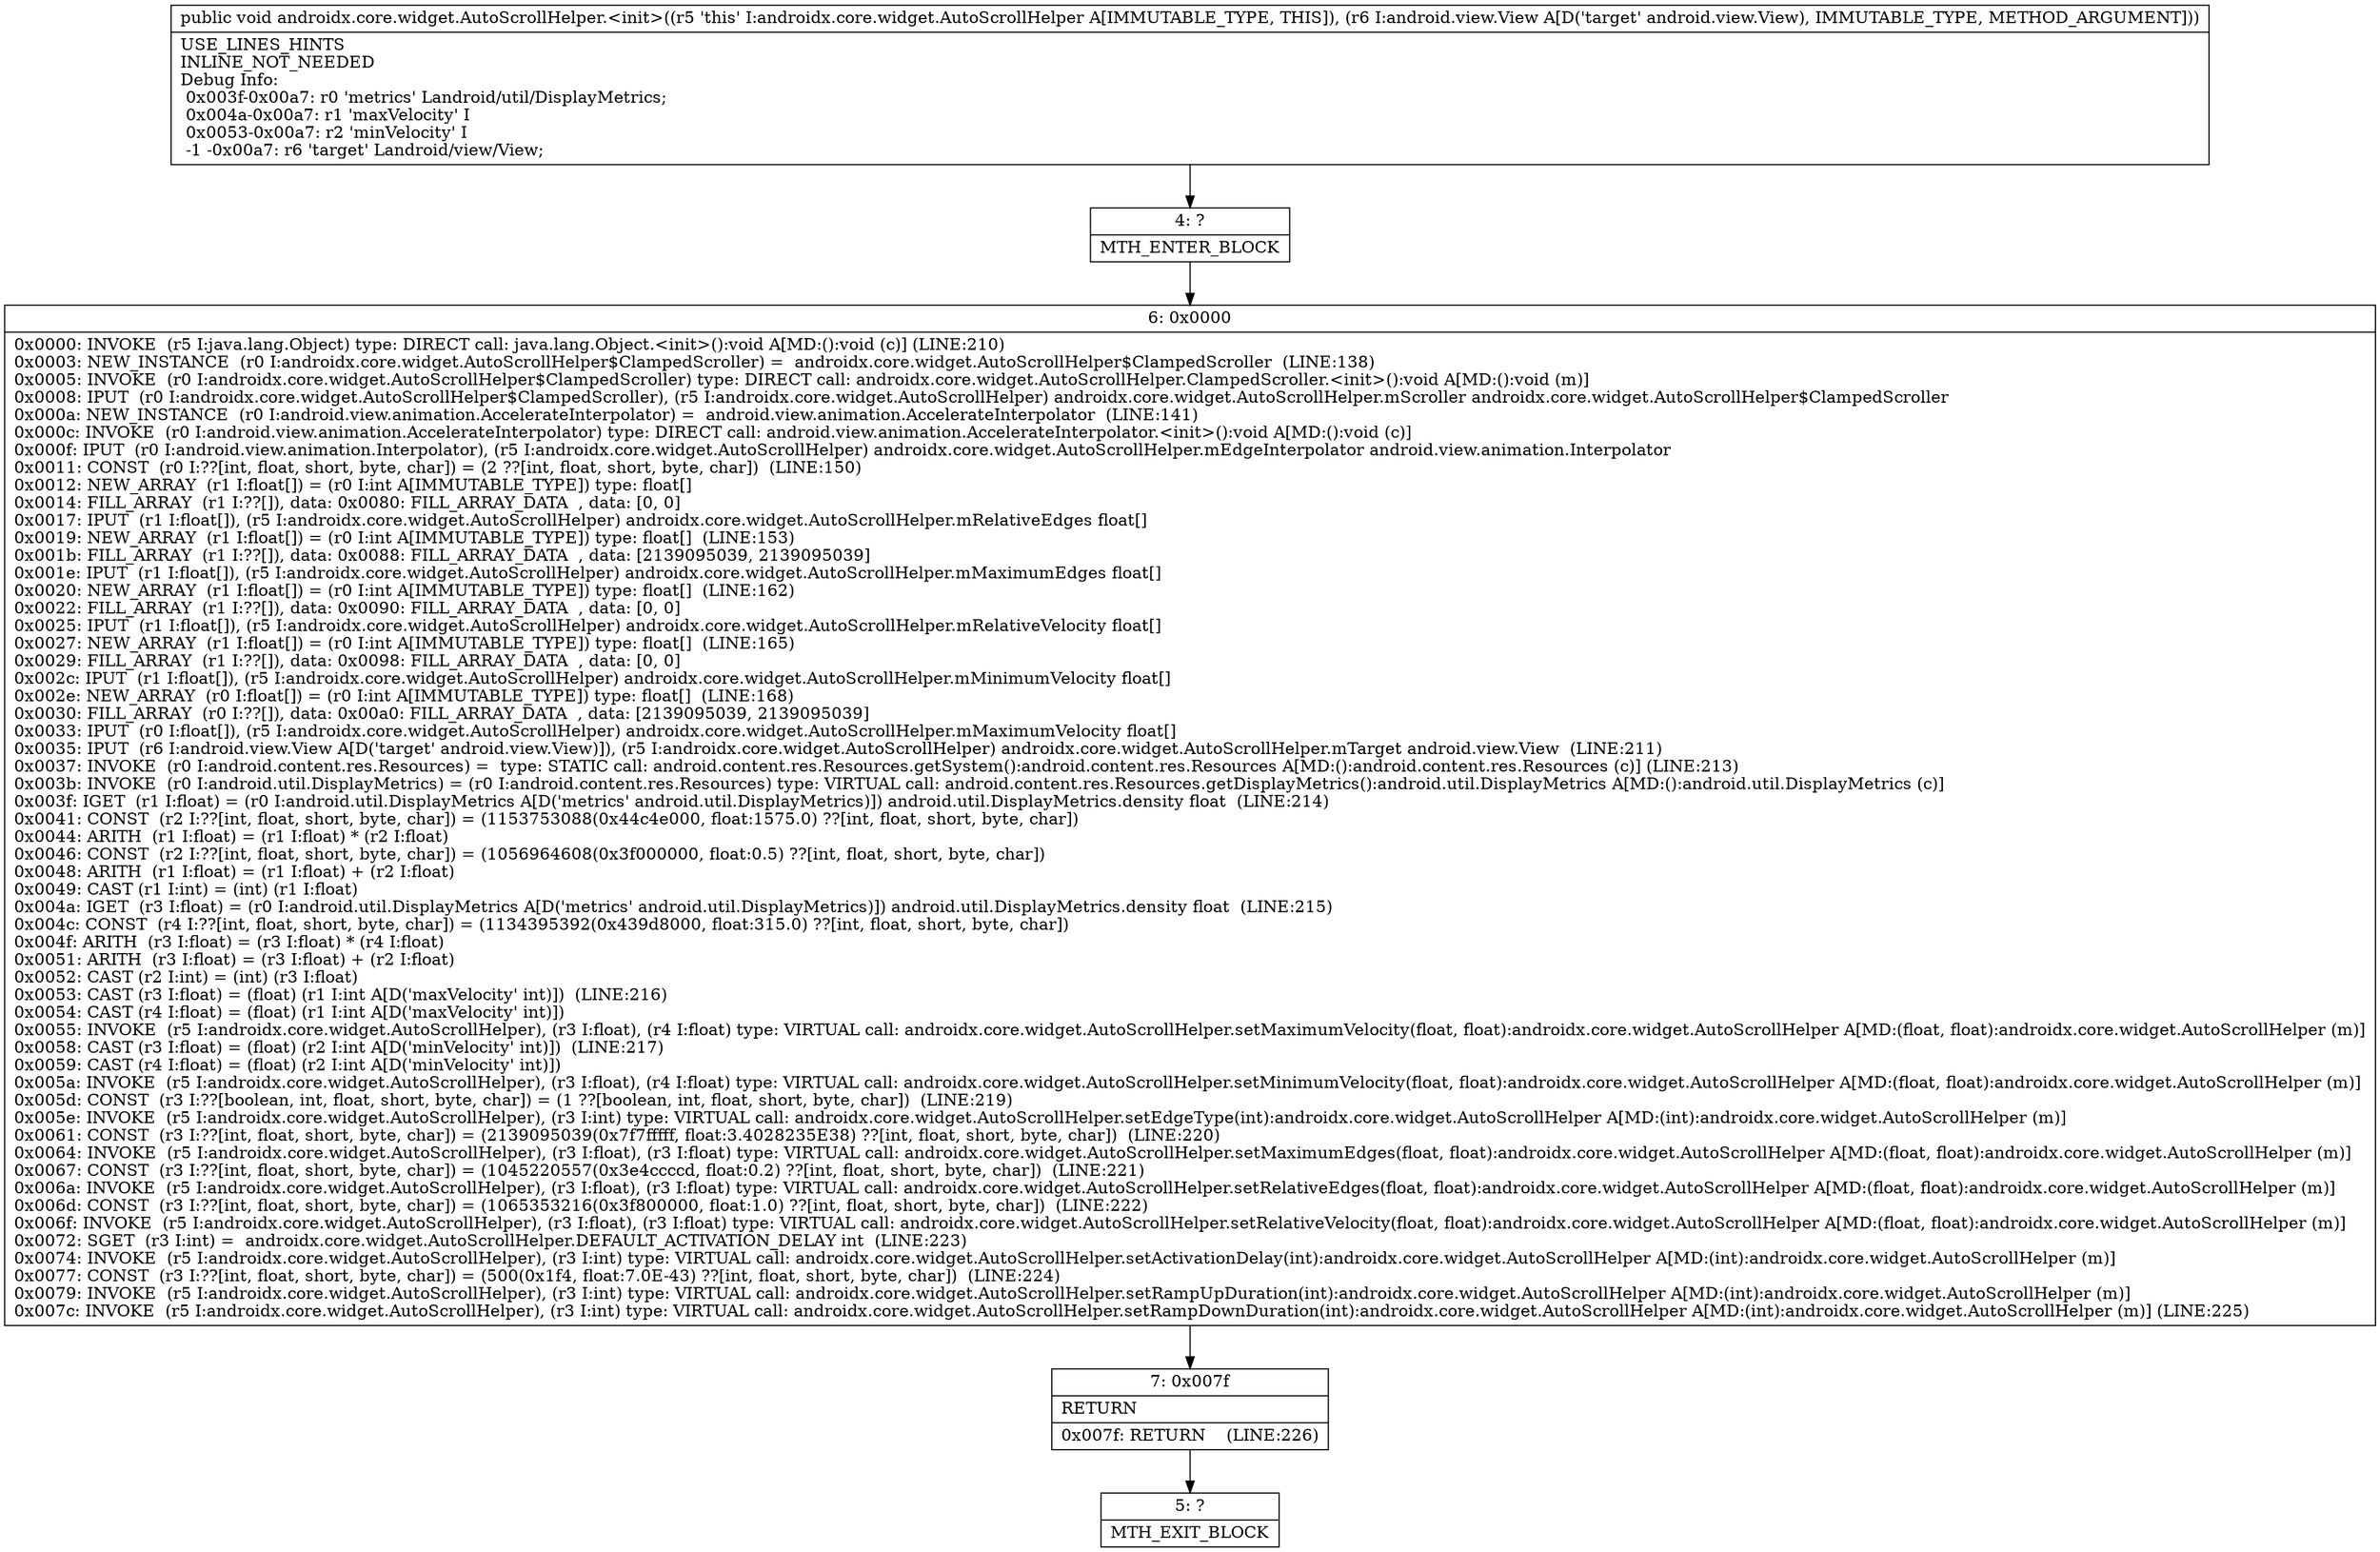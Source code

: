 digraph "CFG forandroidx.core.widget.AutoScrollHelper.\<init\>(Landroid\/view\/View;)V" {
Node_4 [shape=record,label="{4\:\ ?|MTH_ENTER_BLOCK\l}"];
Node_6 [shape=record,label="{6\:\ 0x0000|0x0000: INVOKE  (r5 I:java.lang.Object) type: DIRECT call: java.lang.Object.\<init\>():void A[MD:():void (c)] (LINE:210)\l0x0003: NEW_INSTANCE  (r0 I:androidx.core.widget.AutoScrollHelper$ClampedScroller) =  androidx.core.widget.AutoScrollHelper$ClampedScroller  (LINE:138)\l0x0005: INVOKE  (r0 I:androidx.core.widget.AutoScrollHelper$ClampedScroller) type: DIRECT call: androidx.core.widget.AutoScrollHelper.ClampedScroller.\<init\>():void A[MD:():void (m)]\l0x0008: IPUT  (r0 I:androidx.core.widget.AutoScrollHelper$ClampedScroller), (r5 I:androidx.core.widget.AutoScrollHelper) androidx.core.widget.AutoScrollHelper.mScroller androidx.core.widget.AutoScrollHelper$ClampedScroller \l0x000a: NEW_INSTANCE  (r0 I:android.view.animation.AccelerateInterpolator) =  android.view.animation.AccelerateInterpolator  (LINE:141)\l0x000c: INVOKE  (r0 I:android.view.animation.AccelerateInterpolator) type: DIRECT call: android.view.animation.AccelerateInterpolator.\<init\>():void A[MD:():void (c)]\l0x000f: IPUT  (r0 I:android.view.animation.Interpolator), (r5 I:androidx.core.widget.AutoScrollHelper) androidx.core.widget.AutoScrollHelper.mEdgeInterpolator android.view.animation.Interpolator \l0x0011: CONST  (r0 I:??[int, float, short, byte, char]) = (2 ??[int, float, short, byte, char])  (LINE:150)\l0x0012: NEW_ARRAY  (r1 I:float[]) = (r0 I:int A[IMMUTABLE_TYPE]) type: float[] \l0x0014: FILL_ARRAY  (r1 I:??[]), data: 0x0080: FILL_ARRAY_DATA  , data: [0, 0] \l0x0017: IPUT  (r1 I:float[]), (r5 I:androidx.core.widget.AutoScrollHelper) androidx.core.widget.AutoScrollHelper.mRelativeEdges float[] \l0x0019: NEW_ARRAY  (r1 I:float[]) = (r0 I:int A[IMMUTABLE_TYPE]) type: float[]  (LINE:153)\l0x001b: FILL_ARRAY  (r1 I:??[]), data: 0x0088: FILL_ARRAY_DATA  , data: [2139095039, 2139095039] \l0x001e: IPUT  (r1 I:float[]), (r5 I:androidx.core.widget.AutoScrollHelper) androidx.core.widget.AutoScrollHelper.mMaximumEdges float[] \l0x0020: NEW_ARRAY  (r1 I:float[]) = (r0 I:int A[IMMUTABLE_TYPE]) type: float[]  (LINE:162)\l0x0022: FILL_ARRAY  (r1 I:??[]), data: 0x0090: FILL_ARRAY_DATA  , data: [0, 0] \l0x0025: IPUT  (r1 I:float[]), (r5 I:androidx.core.widget.AutoScrollHelper) androidx.core.widget.AutoScrollHelper.mRelativeVelocity float[] \l0x0027: NEW_ARRAY  (r1 I:float[]) = (r0 I:int A[IMMUTABLE_TYPE]) type: float[]  (LINE:165)\l0x0029: FILL_ARRAY  (r1 I:??[]), data: 0x0098: FILL_ARRAY_DATA  , data: [0, 0] \l0x002c: IPUT  (r1 I:float[]), (r5 I:androidx.core.widget.AutoScrollHelper) androidx.core.widget.AutoScrollHelper.mMinimumVelocity float[] \l0x002e: NEW_ARRAY  (r0 I:float[]) = (r0 I:int A[IMMUTABLE_TYPE]) type: float[]  (LINE:168)\l0x0030: FILL_ARRAY  (r0 I:??[]), data: 0x00a0: FILL_ARRAY_DATA  , data: [2139095039, 2139095039] \l0x0033: IPUT  (r0 I:float[]), (r5 I:androidx.core.widget.AutoScrollHelper) androidx.core.widget.AutoScrollHelper.mMaximumVelocity float[] \l0x0035: IPUT  (r6 I:android.view.View A[D('target' android.view.View)]), (r5 I:androidx.core.widget.AutoScrollHelper) androidx.core.widget.AutoScrollHelper.mTarget android.view.View  (LINE:211)\l0x0037: INVOKE  (r0 I:android.content.res.Resources) =  type: STATIC call: android.content.res.Resources.getSystem():android.content.res.Resources A[MD:():android.content.res.Resources (c)] (LINE:213)\l0x003b: INVOKE  (r0 I:android.util.DisplayMetrics) = (r0 I:android.content.res.Resources) type: VIRTUAL call: android.content.res.Resources.getDisplayMetrics():android.util.DisplayMetrics A[MD:():android.util.DisplayMetrics (c)]\l0x003f: IGET  (r1 I:float) = (r0 I:android.util.DisplayMetrics A[D('metrics' android.util.DisplayMetrics)]) android.util.DisplayMetrics.density float  (LINE:214)\l0x0041: CONST  (r2 I:??[int, float, short, byte, char]) = (1153753088(0x44c4e000, float:1575.0) ??[int, float, short, byte, char]) \l0x0044: ARITH  (r1 I:float) = (r1 I:float) * (r2 I:float) \l0x0046: CONST  (r2 I:??[int, float, short, byte, char]) = (1056964608(0x3f000000, float:0.5) ??[int, float, short, byte, char]) \l0x0048: ARITH  (r1 I:float) = (r1 I:float) + (r2 I:float) \l0x0049: CAST (r1 I:int) = (int) (r1 I:float) \l0x004a: IGET  (r3 I:float) = (r0 I:android.util.DisplayMetrics A[D('metrics' android.util.DisplayMetrics)]) android.util.DisplayMetrics.density float  (LINE:215)\l0x004c: CONST  (r4 I:??[int, float, short, byte, char]) = (1134395392(0x439d8000, float:315.0) ??[int, float, short, byte, char]) \l0x004f: ARITH  (r3 I:float) = (r3 I:float) * (r4 I:float) \l0x0051: ARITH  (r3 I:float) = (r3 I:float) + (r2 I:float) \l0x0052: CAST (r2 I:int) = (int) (r3 I:float) \l0x0053: CAST (r3 I:float) = (float) (r1 I:int A[D('maxVelocity' int)])  (LINE:216)\l0x0054: CAST (r4 I:float) = (float) (r1 I:int A[D('maxVelocity' int)]) \l0x0055: INVOKE  (r5 I:androidx.core.widget.AutoScrollHelper), (r3 I:float), (r4 I:float) type: VIRTUAL call: androidx.core.widget.AutoScrollHelper.setMaximumVelocity(float, float):androidx.core.widget.AutoScrollHelper A[MD:(float, float):androidx.core.widget.AutoScrollHelper (m)]\l0x0058: CAST (r3 I:float) = (float) (r2 I:int A[D('minVelocity' int)])  (LINE:217)\l0x0059: CAST (r4 I:float) = (float) (r2 I:int A[D('minVelocity' int)]) \l0x005a: INVOKE  (r5 I:androidx.core.widget.AutoScrollHelper), (r3 I:float), (r4 I:float) type: VIRTUAL call: androidx.core.widget.AutoScrollHelper.setMinimumVelocity(float, float):androidx.core.widget.AutoScrollHelper A[MD:(float, float):androidx.core.widget.AutoScrollHelper (m)]\l0x005d: CONST  (r3 I:??[boolean, int, float, short, byte, char]) = (1 ??[boolean, int, float, short, byte, char])  (LINE:219)\l0x005e: INVOKE  (r5 I:androidx.core.widget.AutoScrollHelper), (r3 I:int) type: VIRTUAL call: androidx.core.widget.AutoScrollHelper.setEdgeType(int):androidx.core.widget.AutoScrollHelper A[MD:(int):androidx.core.widget.AutoScrollHelper (m)]\l0x0061: CONST  (r3 I:??[int, float, short, byte, char]) = (2139095039(0x7f7fffff, float:3.4028235E38) ??[int, float, short, byte, char])  (LINE:220)\l0x0064: INVOKE  (r5 I:androidx.core.widget.AutoScrollHelper), (r3 I:float), (r3 I:float) type: VIRTUAL call: androidx.core.widget.AutoScrollHelper.setMaximumEdges(float, float):androidx.core.widget.AutoScrollHelper A[MD:(float, float):androidx.core.widget.AutoScrollHelper (m)]\l0x0067: CONST  (r3 I:??[int, float, short, byte, char]) = (1045220557(0x3e4ccccd, float:0.2) ??[int, float, short, byte, char])  (LINE:221)\l0x006a: INVOKE  (r5 I:androidx.core.widget.AutoScrollHelper), (r3 I:float), (r3 I:float) type: VIRTUAL call: androidx.core.widget.AutoScrollHelper.setRelativeEdges(float, float):androidx.core.widget.AutoScrollHelper A[MD:(float, float):androidx.core.widget.AutoScrollHelper (m)]\l0x006d: CONST  (r3 I:??[int, float, short, byte, char]) = (1065353216(0x3f800000, float:1.0) ??[int, float, short, byte, char])  (LINE:222)\l0x006f: INVOKE  (r5 I:androidx.core.widget.AutoScrollHelper), (r3 I:float), (r3 I:float) type: VIRTUAL call: androidx.core.widget.AutoScrollHelper.setRelativeVelocity(float, float):androidx.core.widget.AutoScrollHelper A[MD:(float, float):androidx.core.widget.AutoScrollHelper (m)]\l0x0072: SGET  (r3 I:int) =  androidx.core.widget.AutoScrollHelper.DEFAULT_ACTIVATION_DELAY int  (LINE:223)\l0x0074: INVOKE  (r5 I:androidx.core.widget.AutoScrollHelper), (r3 I:int) type: VIRTUAL call: androidx.core.widget.AutoScrollHelper.setActivationDelay(int):androidx.core.widget.AutoScrollHelper A[MD:(int):androidx.core.widget.AutoScrollHelper (m)]\l0x0077: CONST  (r3 I:??[int, float, short, byte, char]) = (500(0x1f4, float:7.0E\-43) ??[int, float, short, byte, char])  (LINE:224)\l0x0079: INVOKE  (r5 I:androidx.core.widget.AutoScrollHelper), (r3 I:int) type: VIRTUAL call: androidx.core.widget.AutoScrollHelper.setRampUpDuration(int):androidx.core.widget.AutoScrollHelper A[MD:(int):androidx.core.widget.AutoScrollHelper (m)]\l0x007c: INVOKE  (r5 I:androidx.core.widget.AutoScrollHelper), (r3 I:int) type: VIRTUAL call: androidx.core.widget.AutoScrollHelper.setRampDownDuration(int):androidx.core.widget.AutoScrollHelper A[MD:(int):androidx.core.widget.AutoScrollHelper (m)] (LINE:225)\l}"];
Node_7 [shape=record,label="{7\:\ 0x007f|RETURN\l|0x007f: RETURN    (LINE:226)\l}"];
Node_5 [shape=record,label="{5\:\ ?|MTH_EXIT_BLOCK\l}"];
MethodNode[shape=record,label="{public void androidx.core.widget.AutoScrollHelper.\<init\>((r5 'this' I:androidx.core.widget.AutoScrollHelper A[IMMUTABLE_TYPE, THIS]), (r6 I:android.view.View A[D('target' android.view.View), IMMUTABLE_TYPE, METHOD_ARGUMENT]))  | USE_LINES_HINTS\lINLINE_NOT_NEEDED\lDebug Info:\l  0x003f\-0x00a7: r0 'metrics' Landroid\/util\/DisplayMetrics;\l  0x004a\-0x00a7: r1 'maxVelocity' I\l  0x0053\-0x00a7: r2 'minVelocity' I\l  \-1 \-0x00a7: r6 'target' Landroid\/view\/View;\l}"];
MethodNode -> Node_4;Node_4 -> Node_6;
Node_6 -> Node_7;
Node_7 -> Node_5;
}

